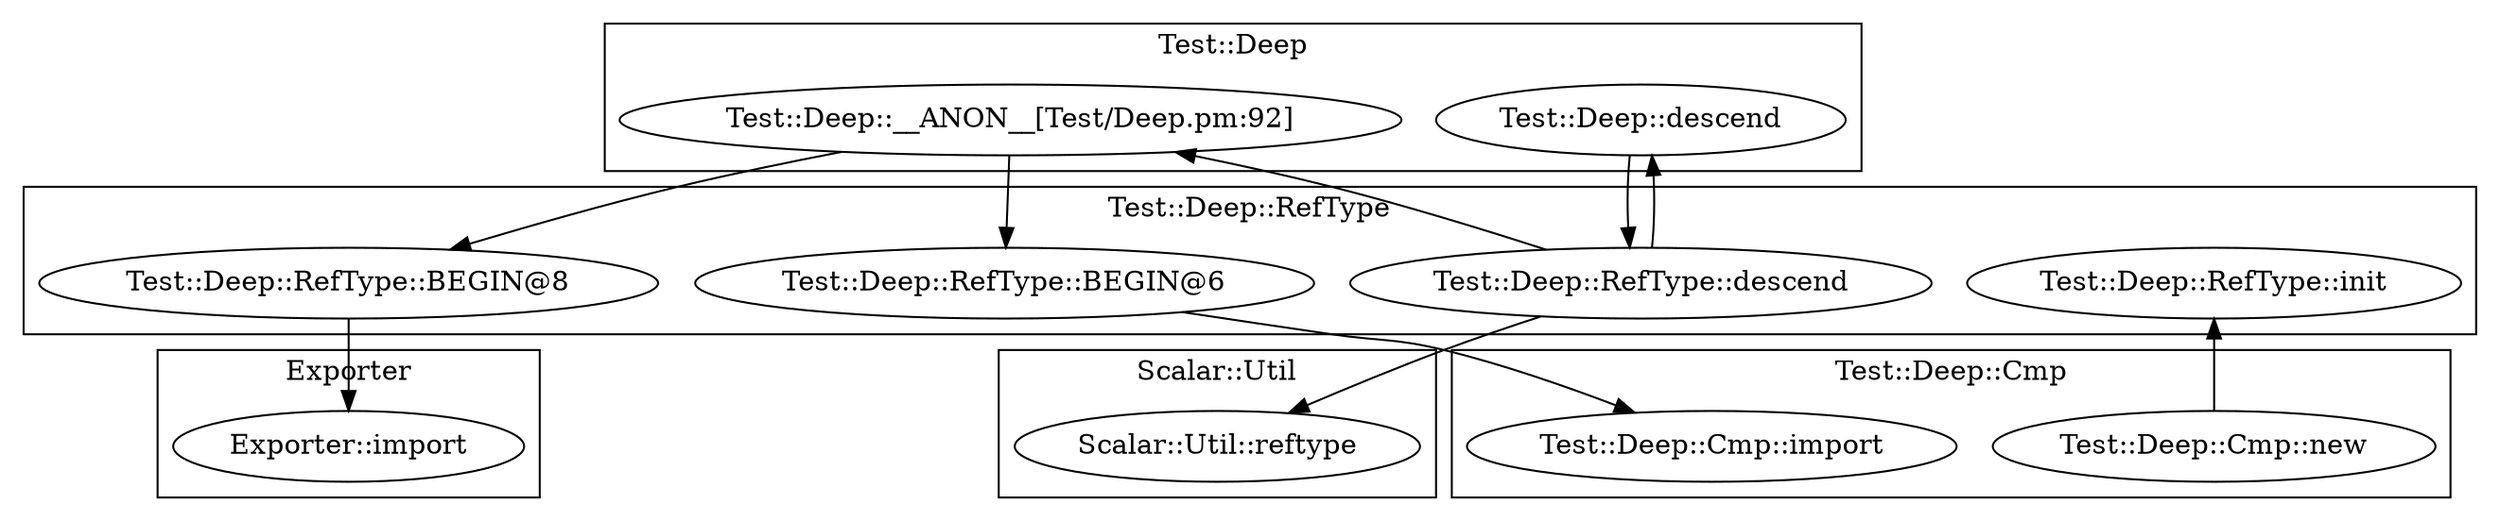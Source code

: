 digraph {
graph [overlap=false]
subgraph cluster_Test_Deep_RefType {
	label="Test::Deep::RefType";
	"Test::Deep::RefType::init";
	"Test::Deep::RefType::BEGIN@8";
	"Test::Deep::RefType::descend";
	"Test::Deep::RefType::BEGIN@6";
}
subgraph cluster_Test_Deep_Cmp {
	label="Test::Deep::Cmp";
	"Test::Deep::Cmp::import";
	"Test::Deep::Cmp::new";
}
subgraph cluster_Scalar_Util {
	label="Scalar::Util";
	"Scalar::Util::reftype";
}
subgraph cluster_Test_Deep {
	label="Test::Deep";
	"Test::Deep::descend";
	"Test::Deep::__ANON__[Test/Deep.pm:92]";
}
subgraph cluster_Exporter {
	label="Exporter";
	"Exporter::import";
}
"Test::Deep::__ANON__[Test/Deep.pm:92]" -> "Test::Deep::RefType::BEGIN@8";
"Test::Deep::RefType::BEGIN@8" -> "Exporter::import";
"Test::Deep::RefType::BEGIN@6" -> "Test::Deep::Cmp::import";
"Test::Deep::RefType::descend" -> "Test::Deep::__ANON__[Test/Deep.pm:92]";
"Test::Deep::__ANON__[Test/Deep.pm:92]" -> "Test::Deep::RefType::BEGIN@6";
"Test::Deep::RefType::descend" -> "Test::Deep::descend";
"Test::Deep::descend" -> "Test::Deep::RefType::descend";
"Test::Deep::Cmp::new" -> "Test::Deep::RefType::init";
"Test::Deep::RefType::descend" -> "Scalar::Util::reftype";
}
